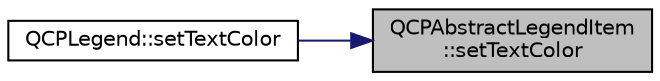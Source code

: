 digraph "QCPAbstractLegendItem::setTextColor"
{
 // LATEX_PDF_SIZE
  edge [fontname="Helvetica",fontsize="10",labelfontname="Helvetica",labelfontsize="10"];
  node [fontname="Helvetica",fontsize="10",shape=record];
  rankdir="RL";
  Node1 [label="QCPAbstractLegendItem\l::setTextColor",height=0.2,width=0.4,color="black", fillcolor="grey75", style="filled", fontcolor="black",tooltip=" "];
  Node1 -> Node2 [dir="back",color="midnightblue",fontsize="10",style="solid",fontname="Helvetica"];
  Node2 [label="QCPLegend::setTextColor",height=0.2,width=0.4,color="black", fillcolor="white", style="filled",URL="$classQCPLegend.html#ae1eb239ff4a4632fe1b6c3e668d845c6",tooltip=" "];
}
